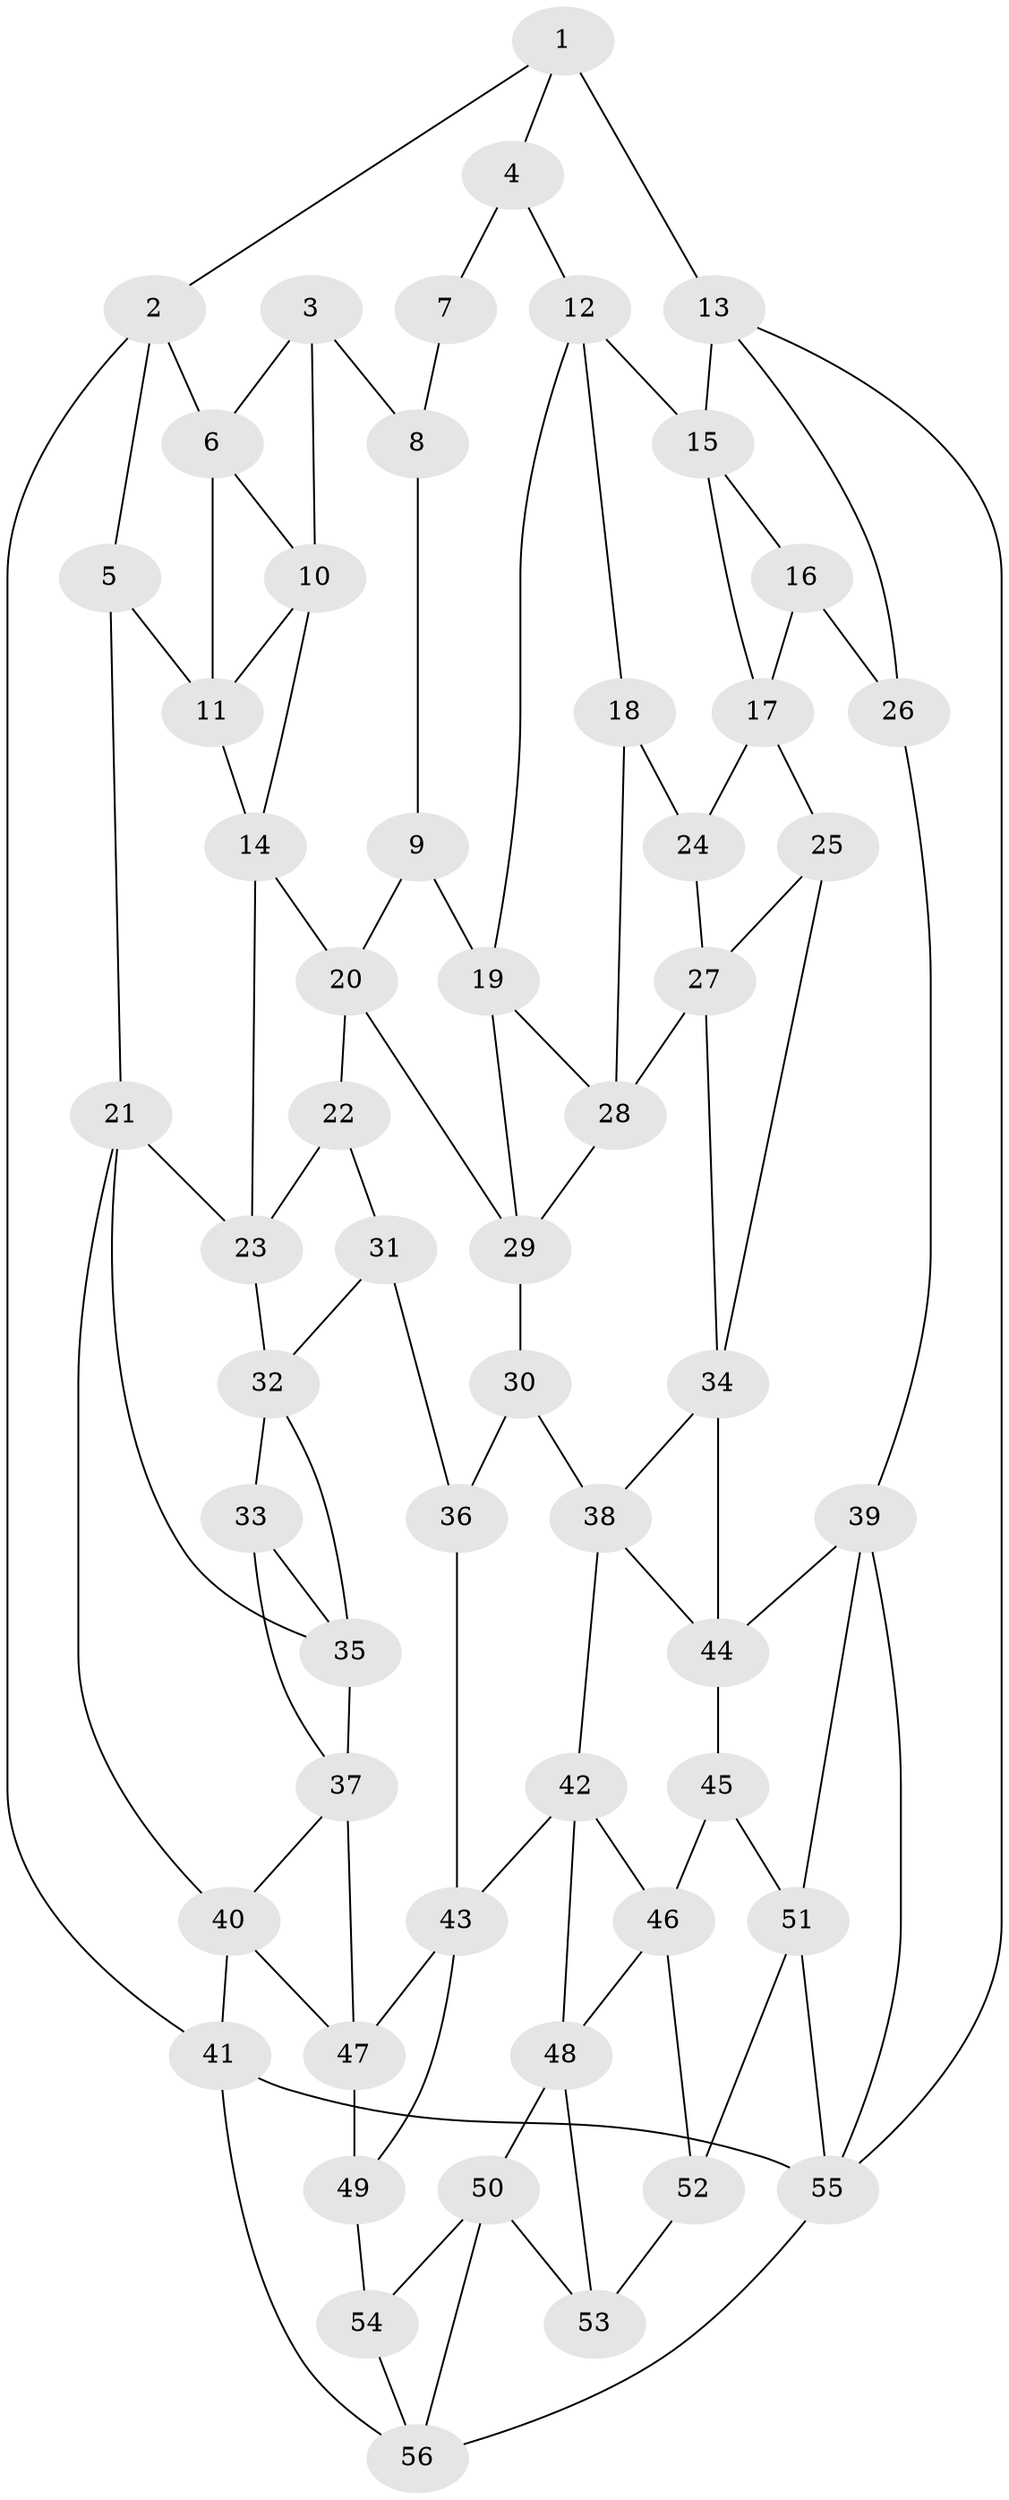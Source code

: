 // original degree distribution, {3: 0.018018018018018018, 4: 0.1981981981981982, 6: 0.17117117117117117, 5: 0.6126126126126126}
// Generated by graph-tools (version 1.1) at 2025/03/03/09/25 03:03:20]
// undirected, 56 vertices, 101 edges
graph export_dot {
graph [start="1"]
  node [color=gray90,style=filled];
  1;
  2;
  3;
  4;
  5;
  6;
  7;
  8;
  9;
  10;
  11;
  12;
  13;
  14;
  15;
  16;
  17;
  18;
  19;
  20;
  21;
  22;
  23;
  24;
  25;
  26;
  27;
  28;
  29;
  30;
  31;
  32;
  33;
  34;
  35;
  36;
  37;
  38;
  39;
  40;
  41;
  42;
  43;
  44;
  45;
  46;
  47;
  48;
  49;
  50;
  51;
  52;
  53;
  54;
  55;
  56;
  1 -- 2 [weight=1.0];
  1 -- 4 [weight=1.0];
  1 -- 13 [weight=2.0];
  2 -- 5 [weight=1.0];
  2 -- 6 [weight=1.0];
  2 -- 41 [weight=1.0];
  3 -- 6 [weight=1.0];
  3 -- 8 [weight=1.0];
  3 -- 10 [weight=1.0];
  4 -- 7 [weight=2.0];
  4 -- 12 [weight=1.0];
  5 -- 11 [weight=1.0];
  5 -- 21 [weight=1.0];
  6 -- 10 [weight=1.0];
  6 -- 11 [weight=1.0];
  7 -- 8 [weight=2.0];
  8 -- 9 [weight=1.0];
  9 -- 19 [weight=1.0];
  9 -- 20 [weight=1.0];
  10 -- 11 [weight=1.0];
  10 -- 14 [weight=1.0];
  11 -- 14 [weight=1.0];
  12 -- 15 [weight=1.0];
  12 -- 18 [weight=1.0];
  12 -- 19 [weight=1.0];
  13 -- 15 [weight=1.0];
  13 -- 26 [weight=1.0];
  13 -- 55 [weight=1.0];
  14 -- 20 [weight=1.0];
  14 -- 23 [weight=1.0];
  15 -- 16 [weight=1.0];
  15 -- 17 [weight=1.0];
  16 -- 17 [weight=1.0];
  16 -- 26 [weight=2.0];
  17 -- 24 [weight=1.0];
  17 -- 25 [weight=1.0];
  18 -- 24 [weight=2.0];
  18 -- 28 [weight=1.0];
  19 -- 28 [weight=1.0];
  19 -- 29 [weight=1.0];
  20 -- 22 [weight=1.0];
  20 -- 29 [weight=1.0];
  21 -- 23 [weight=1.0];
  21 -- 35 [weight=1.0];
  21 -- 40 [weight=1.0];
  22 -- 23 [weight=1.0];
  22 -- 31 [weight=1.0];
  23 -- 32 [weight=1.0];
  24 -- 27 [weight=1.0];
  25 -- 27 [weight=1.0];
  25 -- 34 [weight=1.0];
  26 -- 39 [weight=1.0];
  27 -- 28 [weight=1.0];
  27 -- 34 [weight=1.0];
  28 -- 29 [weight=1.0];
  29 -- 30 [weight=1.0];
  30 -- 36 [weight=1.0];
  30 -- 38 [weight=1.0];
  31 -- 32 [weight=1.0];
  31 -- 36 [weight=2.0];
  32 -- 33 [weight=1.0];
  32 -- 35 [weight=1.0];
  33 -- 35 [weight=1.0];
  33 -- 37 [weight=1.0];
  34 -- 38 [weight=1.0];
  34 -- 44 [weight=1.0];
  35 -- 37 [weight=1.0];
  36 -- 43 [weight=1.0];
  37 -- 40 [weight=1.0];
  37 -- 47 [weight=1.0];
  38 -- 42 [weight=1.0];
  38 -- 44 [weight=1.0];
  39 -- 44 [weight=1.0];
  39 -- 51 [weight=1.0];
  39 -- 55 [weight=1.0];
  40 -- 41 [weight=1.0];
  40 -- 47 [weight=1.0];
  41 -- 55 [weight=1.0];
  41 -- 56 [weight=1.0];
  42 -- 43 [weight=1.0];
  42 -- 46 [weight=1.0];
  42 -- 48 [weight=1.0];
  43 -- 47 [weight=1.0];
  43 -- 49 [weight=1.0];
  44 -- 45 [weight=1.0];
  45 -- 46 [weight=1.0];
  45 -- 51 [weight=1.0];
  46 -- 48 [weight=1.0];
  46 -- 52 [weight=1.0];
  47 -- 49 [weight=1.0];
  48 -- 50 [weight=1.0];
  48 -- 53 [weight=1.0];
  49 -- 54 [weight=2.0];
  50 -- 53 [weight=1.0];
  50 -- 54 [weight=1.0];
  50 -- 56 [weight=1.0];
  51 -- 52 [weight=1.0];
  51 -- 55 [weight=1.0];
  52 -- 53 [weight=2.0];
  54 -- 56 [weight=1.0];
  55 -- 56 [weight=1.0];
}
